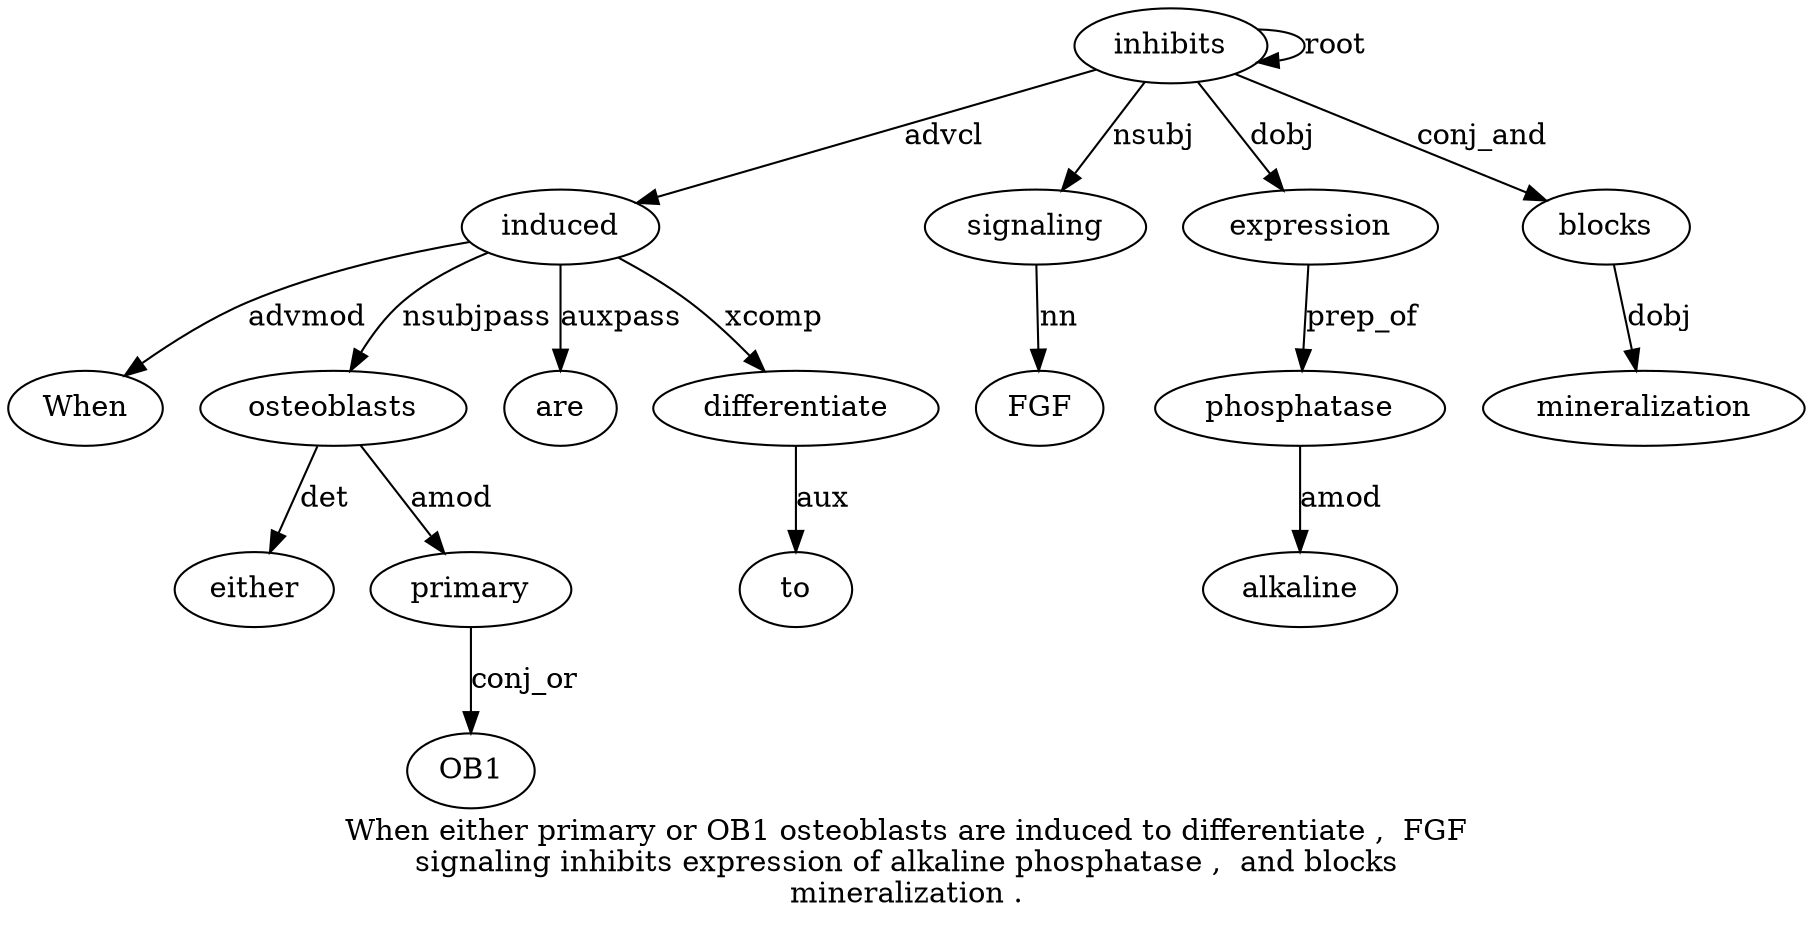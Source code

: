 digraph "When either primary or OB1 osteoblasts are induced to differentiate ,  FGF signaling inhibits expression of alkaline phosphatase ,  and blocks mineralization ." {
label="When either primary or OB1 osteoblasts are induced to differentiate ,  FGF
signaling inhibits expression of alkaline phosphatase ,  and blocks
mineralization .";
induced8 [style=filled, fillcolor=white, label=induced];
When1 [style=filled, fillcolor=white, label=When];
induced8 -> When1  [label=advmod];
osteoblasts6 [style=filled, fillcolor=white, label=osteoblasts];
either2 [style=filled, fillcolor=white, label=either];
osteoblasts6 -> either2  [label=det];
primary3 [style=filled, fillcolor=white, label=primary];
osteoblasts6 -> primary3  [label=amod];
OB15 [style=filled, fillcolor=white, label=OB1];
primary3 -> OB15  [label=conj_or];
induced8 -> osteoblasts6  [label=nsubjpass];
are7 [style=filled, fillcolor=white, label=are];
induced8 -> are7  [label=auxpass];
inhibits14 [style=filled, fillcolor=white, label=inhibits];
inhibits14 -> induced8  [label=advcl];
differentiate10 [style=filled, fillcolor=white, label=differentiate];
to9 [style=filled, fillcolor=white, label=to];
differentiate10 -> to9  [label=aux];
induced8 -> differentiate10  [label=xcomp];
signaling13 [style=filled, fillcolor=white, label=signaling];
FGF12 [style=filled, fillcolor=white, label=FGF];
signaling13 -> FGF12  [label=nn];
inhibits14 -> signaling13  [label=nsubj];
inhibits14 -> inhibits14  [label=root];
expression15 [style=filled, fillcolor=white, label=expression];
inhibits14 -> expression15  [label=dobj];
phosphatase18 [style=filled, fillcolor=white, label=phosphatase];
alkaline17 [style=filled, fillcolor=white, label=alkaline];
phosphatase18 -> alkaline17  [label=amod];
expression15 -> phosphatase18  [label=prep_of];
blocks21 [style=filled, fillcolor=white, label=blocks];
inhibits14 -> blocks21  [label=conj_and];
mineralization22 [style=filled, fillcolor=white, label=mineralization];
blocks21 -> mineralization22  [label=dobj];
}
